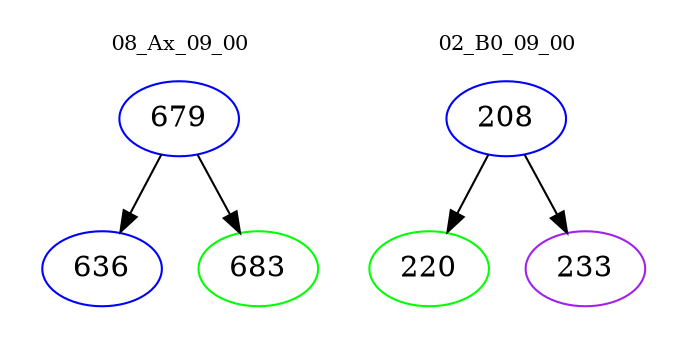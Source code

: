 digraph{
subgraph cluster_0 {
color = white
label = "08_Ax_09_00";
fontsize=10;
T0_679 [label="679", color="blue"]
T0_679 -> T0_636 [color="black"]
T0_636 [label="636", color="blue"]
T0_679 -> T0_683 [color="black"]
T0_683 [label="683", color="green"]
}
subgraph cluster_1 {
color = white
label = "02_B0_09_00";
fontsize=10;
T1_208 [label="208", color="blue"]
T1_208 -> T1_220 [color="black"]
T1_220 [label="220", color="green"]
T1_208 -> T1_233 [color="black"]
T1_233 [label="233", color="purple"]
}
}
